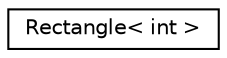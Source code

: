 digraph "Graphical Class Hierarchy"
{
  edge [fontname="Helvetica",fontsize="10",labelfontname="Helvetica",labelfontsize="10"];
  node [fontname="Helvetica",fontsize="10",shape=record];
  rankdir="LR";
  Node0 [label="Rectangle\< int \>",height=0.2,width=0.4,color="black", fillcolor="white", style="filled",URL="$struct_rectangle.html"];
}
